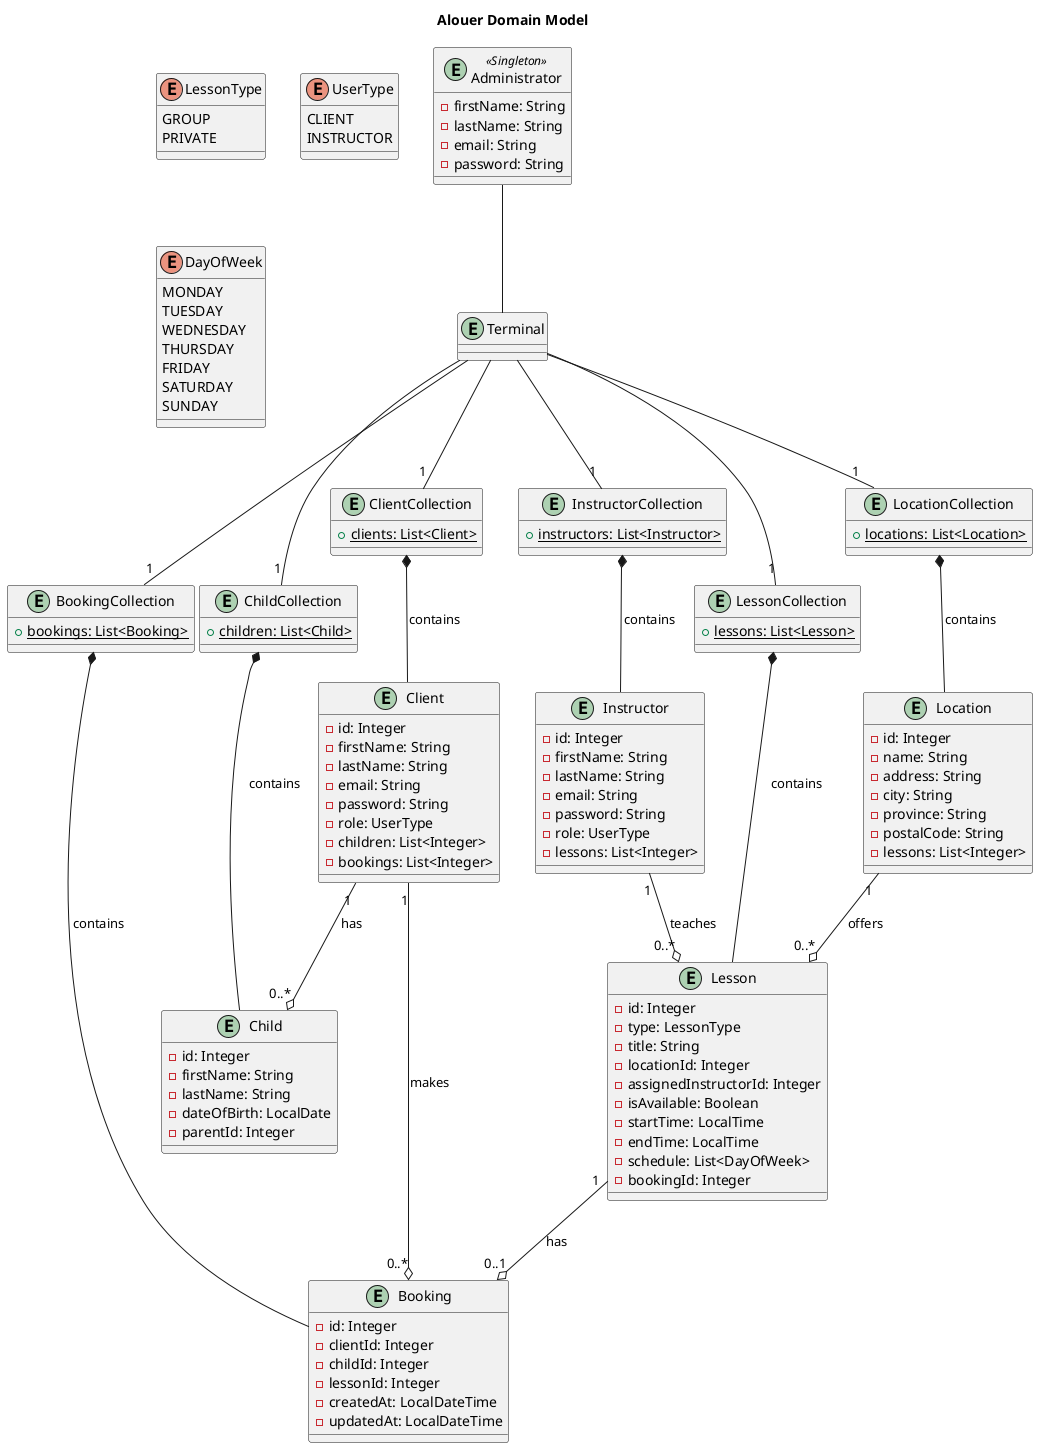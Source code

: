 @startuml


title Alouer Domain Model


enum LessonType {
  GROUP
  PRIVATE
}

enum UserType {
  CLIENT
  INSTRUCTOR
}

enum DayOfWeek {
  MONDAY
  TUESDAY
  WEDNESDAY
  THURSDAY
  FRIDAY
  SATURDAY
  SUNDAY
}


entity "Administrator" <<Singleton>> {
  -firstName: String
  -lastName: String
  -email: String
  -password: String
}

entity "Child" {
  -id: Integer
  -firstName: String
  -lastName: String
  -dateOfBirth: LocalDate
  -parentId: Integer
}

entity "Client" {
  -id: Integer
  -firstName: String
  -lastName: String
  -email: String
  -password: String
  -role: UserType
  -children: List<Integer>
  -bookings: List<Integer>
}

entity "Instructor" {
  -id: Integer
  -firstName: String
  -lastName: String
  -email: String
  -password: String
  -role: UserType
  -lessons: List<Integer>
}

entity "Location" {
  -id: Integer
  -name: String
  -address: String
  -city: String
  -province: String
  -postalCode: String
  -lessons: List<Integer>
}


entity "Booking" {
  -id: Integer
  -clientId: Integer
  -childId: Integer
  -lessonId: Integer
  -createdAt: LocalDateTime
  -updatedAt: LocalDateTime
}

entity "Lesson" {
  -id: Integer
  -type: LessonType
  -title: String
  -locationId: Integer
  -assignedInstructorId: Integer
  -isAvailable: Boolean
  -startTime: LocalTime
  -endTime: LocalTime
  -schedule: List<DayOfWeek>
  -bookingId: Integer
}


entity "BookingCollection" {
  {static} +bookings: List<Booking>
}

entity "ChildCollection" {
  {static} +children: List<Child>
}

entity "ClientCollection" {
  {static} +clients: List<Client>
}

entity "InstructorCollection" {
  {static} +instructors: List<Instructor>
}

entity "LessonCollection" {
  {static} +lessons: List<Lesson>
}

entity "LocationCollection" {
  {static} +locations: List<Location>
}


entity "Terminal" {}


"Administrator" -- "Terminal"

Client "1" --o "0..*" Child : has
Instructor "1" --o "0..*" Lesson : teaches
Location "1" --o "0..*" Lesson : offers
Lesson "1" --o "0..1" Booking : has
Client "1" --o "0..*" Booking : makes

"ClientCollection" *-- "Client" : contains
"InstructorCollection" *-- "Instructor" : contains
"ChildCollection" *-- "Child" : contains
"LocationCollection" *-- "Location" : contains
"LessonCollection" *-- "Lesson" : contains
"BookingCollection" *-- "Booking" : contains

"Terminal" -- "1" "ClientCollection"
"Terminal" -- "1" "InstructorCollection"
"Terminal" -- "1" "ChildCollection"
"Terminal" -- "1" "LocationCollection"
"Terminal" -- "1" "LessonCollection"
"Terminal" -- "1" "BookingCollection"


@enduml
